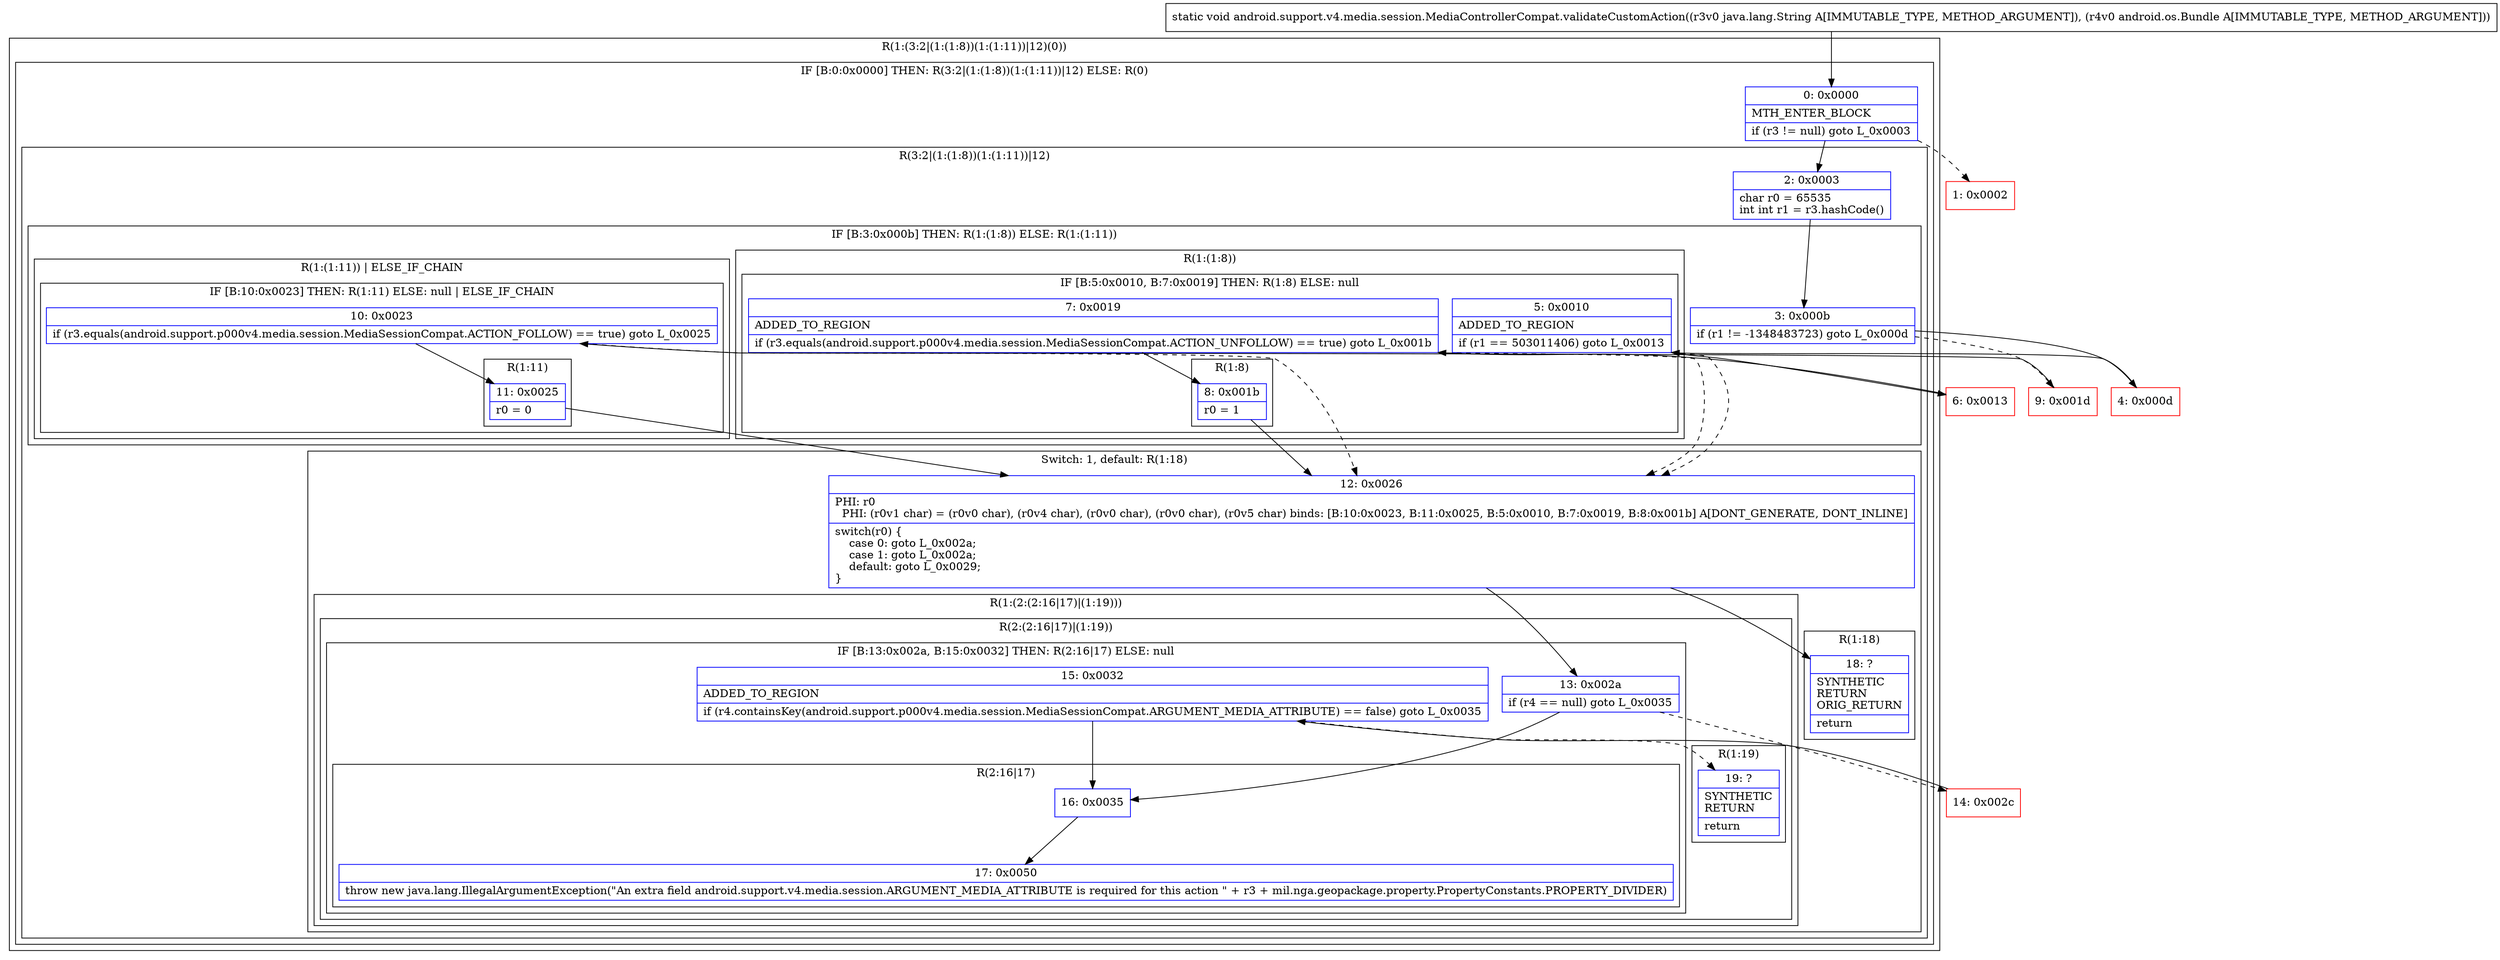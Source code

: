 digraph "CFG forandroid.support.v4.media.session.MediaControllerCompat.validateCustomAction(Ljava\/lang\/String;Landroid\/os\/Bundle;)V" {
subgraph cluster_Region_994424246 {
label = "R(1:(3:2|(1:(1:8))(1:(1:11))|12)(0))";
node [shape=record,color=blue];
subgraph cluster_IfRegion_1976931180 {
label = "IF [B:0:0x0000] THEN: R(3:2|(1:(1:8))(1:(1:11))|12) ELSE: R(0)";
node [shape=record,color=blue];
Node_0 [shape=record,label="{0\:\ 0x0000|MTH_ENTER_BLOCK\l|if (r3 != null) goto L_0x0003\l}"];
subgraph cluster_Region_1200785307 {
label = "R(3:2|(1:(1:8))(1:(1:11))|12)";
node [shape=record,color=blue];
Node_2 [shape=record,label="{2\:\ 0x0003|char r0 = 65535\lint int r1 = r3.hashCode()\l}"];
subgraph cluster_IfRegion_260942781 {
label = "IF [B:3:0x000b] THEN: R(1:(1:8)) ELSE: R(1:(1:11))";
node [shape=record,color=blue];
Node_3 [shape=record,label="{3\:\ 0x000b|if (r1 != \-1348483723) goto L_0x000d\l}"];
subgraph cluster_Region_2077563561 {
label = "R(1:(1:8))";
node [shape=record,color=blue];
subgraph cluster_IfRegion_2084715793 {
label = "IF [B:5:0x0010, B:7:0x0019] THEN: R(1:8) ELSE: null";
node [shape=record,color=blue];
Node_5 [shape=record,label="{5\:\ 0x0010|ADDED_TO_REGION\l|if (r1 == 503011406) goto L_0x0013\l}"];
Node_7 [shape=record,label="{7\:\ 0x0019|ADDED_TO_REGION\l|if (r3.equals(android.support.p000v4.media.session.MediaSessionCompat.ACTION_UNFOLLOW) == true) goto L_0x001b\l}"];
subgraph cluster_Region_1823048813 {
label = "R(1:8)";
node [shape=record,color=blue];
Node_8 [shape=record,label="{8\:\ 0x001b|r0 = 1\l}"];
}
}
}
subgraph cluster_Region_498998778 {
label = "R(1:(1:11)) | ELSE_IF_CHAIN\l";
node [shape=record,color=blue];
subgraph cluster_IfRegion_197190654 {
label = "IF [B:10:0x0023] THEN: R(1:11) ELSE: null | ELSE_IF_CHAIN\l";
node [shape=record,color=blue];
Node_10 [shape=record,label="{10\:\ 0x0023|if (r3.equals(android.support.p000v4.media.session.MediaSessionCompat.ACTION_FOLLOW) == true) goto L_0x0025\l}"];
subgraph cluster_Region_1332190070 {
label = "R(1:11)";
node [shape=record,color=blue];
Node_11 [shape=record,label="{11\:\ 0x0025|r0 = 0\l}"];
}
}
}
}
subgraph cluster_SwitchRegion_1559249383 {
label = "Switch: 1, default: R(1:18)";
node [shape=record,color=blue];
Node_12 [shape=record,label="{12\:\ 0x0026|PHI: r0 \l  PHI: (r0v1 char) = (r0v0 char), (r0v4 char), (r0v0 char), (r0v0 char), (r0v5 char) binds: [B:10:0x0023, B:11:0x0025, B:5:0x0010, B:7:0x0019, B:8:0x001b] A[DONT_GENERATE, DONT_INLINE]\l|switch(r0) \{\l    case 0: goto L_0x002a;\l    case 1: goto L_0x002a;\l    default: goto L_0x0029;\l\}\l}"];
subgraph cluster_Region_1381457689 {
label = "R(1:(2:(2:16|17)|(1:19)))";
node [shape=record,color=blue];
subgraph cluster_Region_17045416 {
label = "R(2:(2:16|17)|(1:19))";
node [shape=record,color=blue];
subgraph cluster_IfRegion_1815649215 {
label = "IF [B:13:0x002a, B:15:0x0032] THEN: R(2:16|17) ELSE: null";
node [shape=record,color=blue];
Node_13 [shape=record,label="{13\:\ 0x002a|if (r4 == null) goto L_0x0035\l}"];
Node_15 [shape=record,label="{15\:\ 0x0032|ADDED_TO_REGION\l|if (r4.containsKey(android.support.p000v4.media.session.MediaSessionCompat.ARGUMENT_MEDIA_ATTRIBUTE) == false) goto L_0x0035\l}"];
subgraph cluster_Region_1626032853 {
label = "R(2:16|17)";
node [shape=record,color=blue];
Node_16 [shape=record,label="{16\:\ 0x0035}"];
Node_17 [shape=record,label="{17\:\ 0x0050|throw new java.lang.IllegalArgumentException(\"An extra field android.support.v4.media.session.ARGUMENT_MEDIA_ATTRIBUTE is required for this action \" + r3 + mil.nga.geopackage.property.PropertyConstants.PROPERTY_DIVIDER)\l}"];
}
}
subgraph cluster_Region_137129542 {
label = "R(1:19)";
node [shape=record,color=blue];
Node_19 [shape=record,label="{19\:\ ?|SYNTHETIC\lRETURN\l|return\l}"];
}
}
}
subgraph cluster_Region_691311036 {
label = "R(1:18)";
node [shape=record,color=blue];
Node_18 [shape=record,label="{18\:\ ?|SYNTHETIC\lRETURN\lORIG_RETURN\l|return\l}"];
}
}
}
subgraph cluster_Region_33100358 {
label = "R(0)";
node [shape=record,color=blue];
}
}
}
Node_1 [shape=record,color=red,label="{1\:\ 0x0002}"];
Node_4 [shape=record,color=red,label="{4\:\ 0x000d}"];
Node_6 [shape=record,color=red,label="{6\:\ 0x0013}"];
Node_9 [shape=record,color=red,label="{9\:\ 0x001d}"];
Node_14 [shape=record,color=red,label="{14\:\ 0x002c}"];
MethodNode[shape=record,label="{static void android.support.v4.media.session.MediaControllerCompat.validateCustomAction((r3v0 java.lang.String A[IMMUTABLE_TYPE, METHOD_ARGUMENT]), (r4v0 android.os.Bundle A[IMMUTABLE_TYPE, METHOD_ARGUMENT])) }"];
MethodNode -> Node_0;
Node_0 -> Node_1[style=dashed];
Node_0 -> Node_2;
Node_2 -> Node_3;
Node_3 -> Node_4;
Node_3 -> Node_9[style=dashed];
Node_5 -> Node_6;
Node_5 -> Node_12[style=dashed];
Node_7 -> Node_8;
Node_7 -> Node_12[style=dashed];
Node_8 -> Node_12;
Node_10 -> Node_11;
Node_10 -> Node_12[style=dashed];
Node_11 -> Node_12;
Node_12 -> Node_13;
Node_12 -> Node_18;
Node_13 -> Node_14[style=dashed];
Node_13 -> Node_16;
Node_15 -> Node_16;
Node_15 -> Node_19[style=dashed];
Node_16 -> Node_17;
Node_4 -> Node_5;
Node_6 -> Node_7;
Node_9 -> Node_10;
Node_14 -> Node_15;
}

